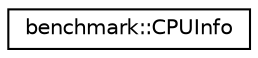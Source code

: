 digraph "Graphical Class Hierarchy"
{
 // LATEX_PDF_SIZE
  edge [fontname="Helvetica",fontsize="10",labelfontname="Helvetica",labelfontsize="10"];
  node [fontname="Helvetica",fontsize="10",shape=record];
  rankdir="LR";
  Node0 [label="benchmark::CPUInfo",height=0.2,width=0.4,color="black", fillcolor="white", style="filled",URL="$structbenchmark_1_1CPUInfo.html",tooltip=" "];
}
